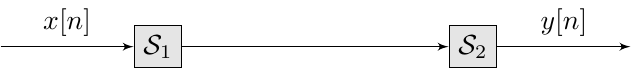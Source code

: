 \documentclass{standalone}
\usepackage{tikz}
\usetikzlibrary{calc}
\usetikzlibrary{positioning}
\usetikzlibrary{shapes,arrows,decorations.pathreplacing,decorations.markings}
\tikzstyle{block} = [draw, fill=gray!20, rectangle]
\tikzstyle{sum} = [draw, fill=gray!20, circle, node distance=1cm]
\tikzstyle{input} = [coordinate]
\tikzstyle{output} = [coordinate]
\tikzstyle{pinstyle} = [pin edge={to-,thin,black}]
\usepackage{pgfplots}
 \pgfplotsset{compat=1.13}
 \usepackage{transparent}

\begin{document}
\begin{tikzpicture}[auto, node distance=2cm,>=latex',scale=1, every node/.style={transform shape}]

    \node [input, name=input] {};
    \node [block, right of=input] (system1) {$\mathcal{S}_1$};
    \node [block, right of=system1,node distance=4cm] (system2) {$\mathcal{S}_2$};
    \node [output, right of=system2] (output) {};


    \draw [draw,->] (input) -- node {$x[n]$} (system1);
    \draw [->] (system1) -- (system2);
    \draw [->] (system2) -- node {$y[n]$} (output);
\end{tikzpicture}

\end{document}
